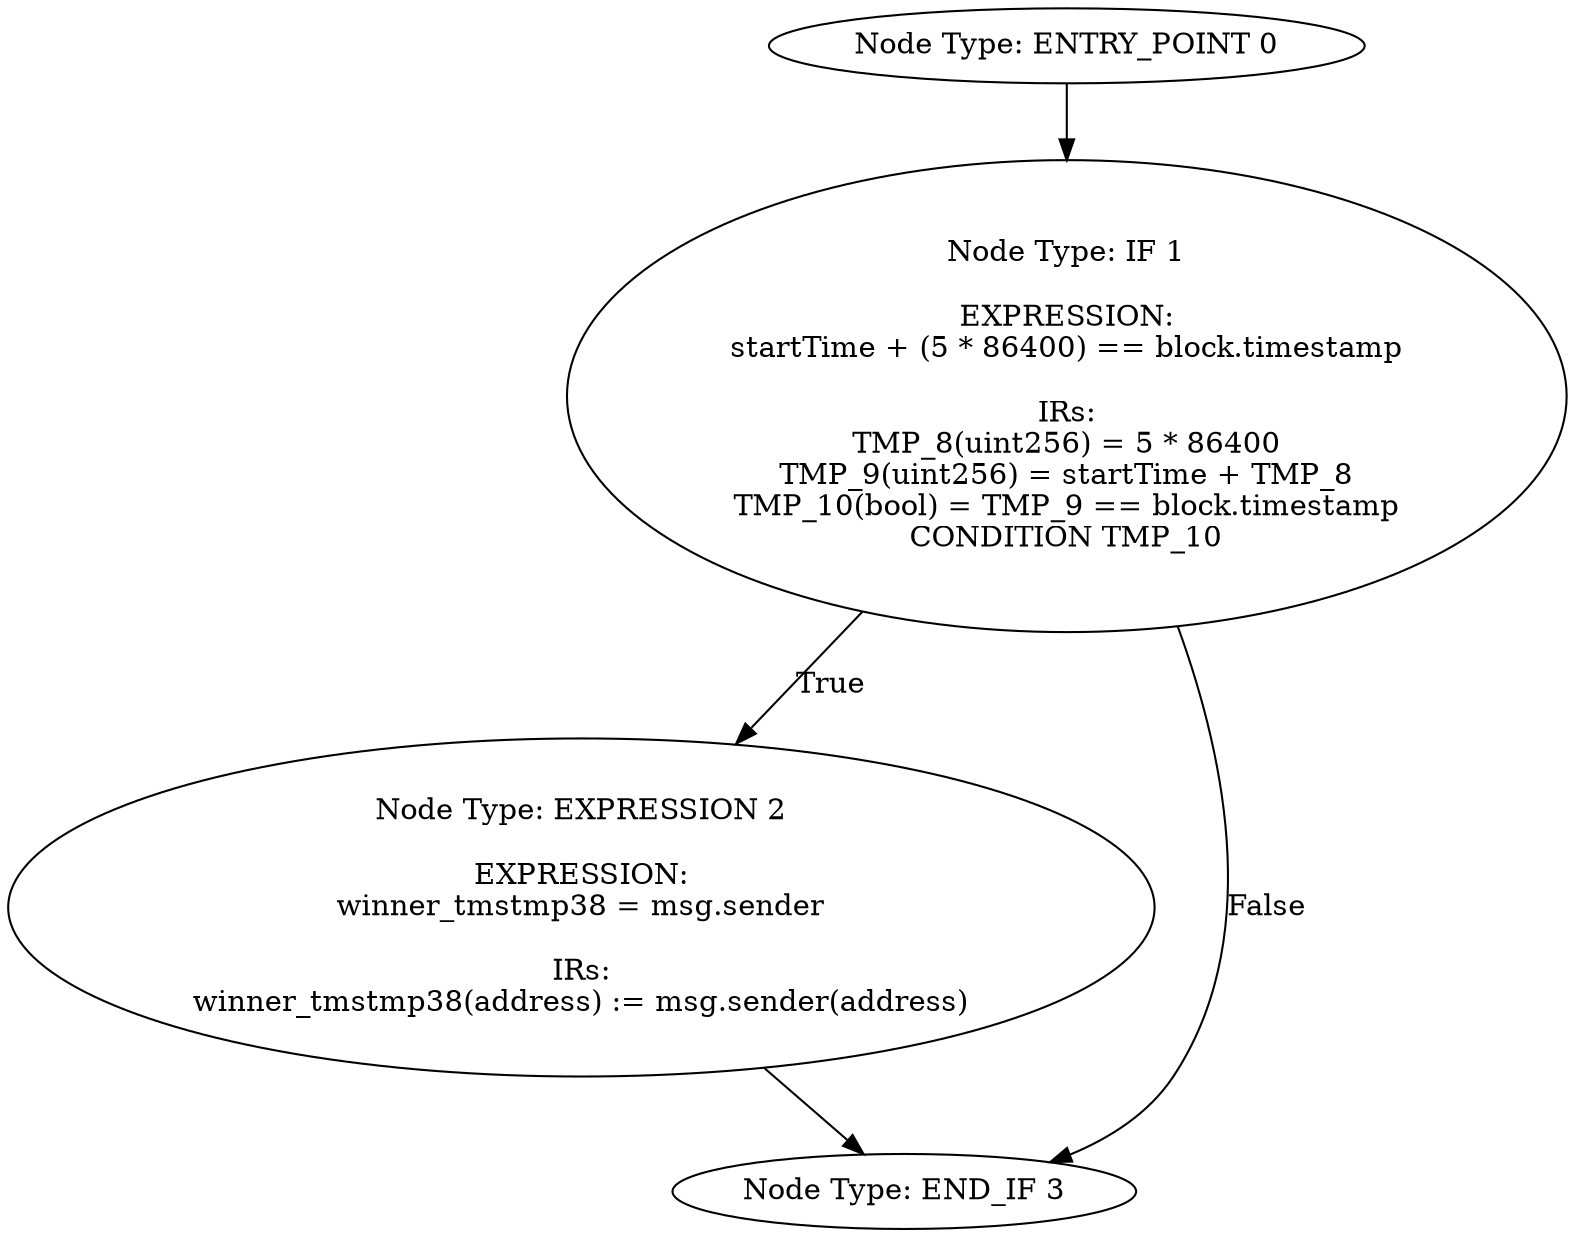 digraph{
0[label="Node Type: ENTRY_POINT 0
"];
0->1;
1[label="Node Type: IF 1

EXPRESSION:
startTime + (5 * 86400) == block.timestamp

IRs:
TMP_8(uint256) = 5 * 86400
TMP_9(uint256) = startTime + TMP_8
TMP_10(bool) = TMP_9 == block.timestamp
CONDITION TMP_10"];
1->2[label="True"];
1->3[label="False"];
2[label="Node Type: EXPRESSION 2

EXPRESSION:
winner_tmstmp38 = msg.sender

IRs:
winner_tmstmp38(address) := msg.sender(address)"];
2->3;
3[label="Node Type: END_IF 3
"];
}
